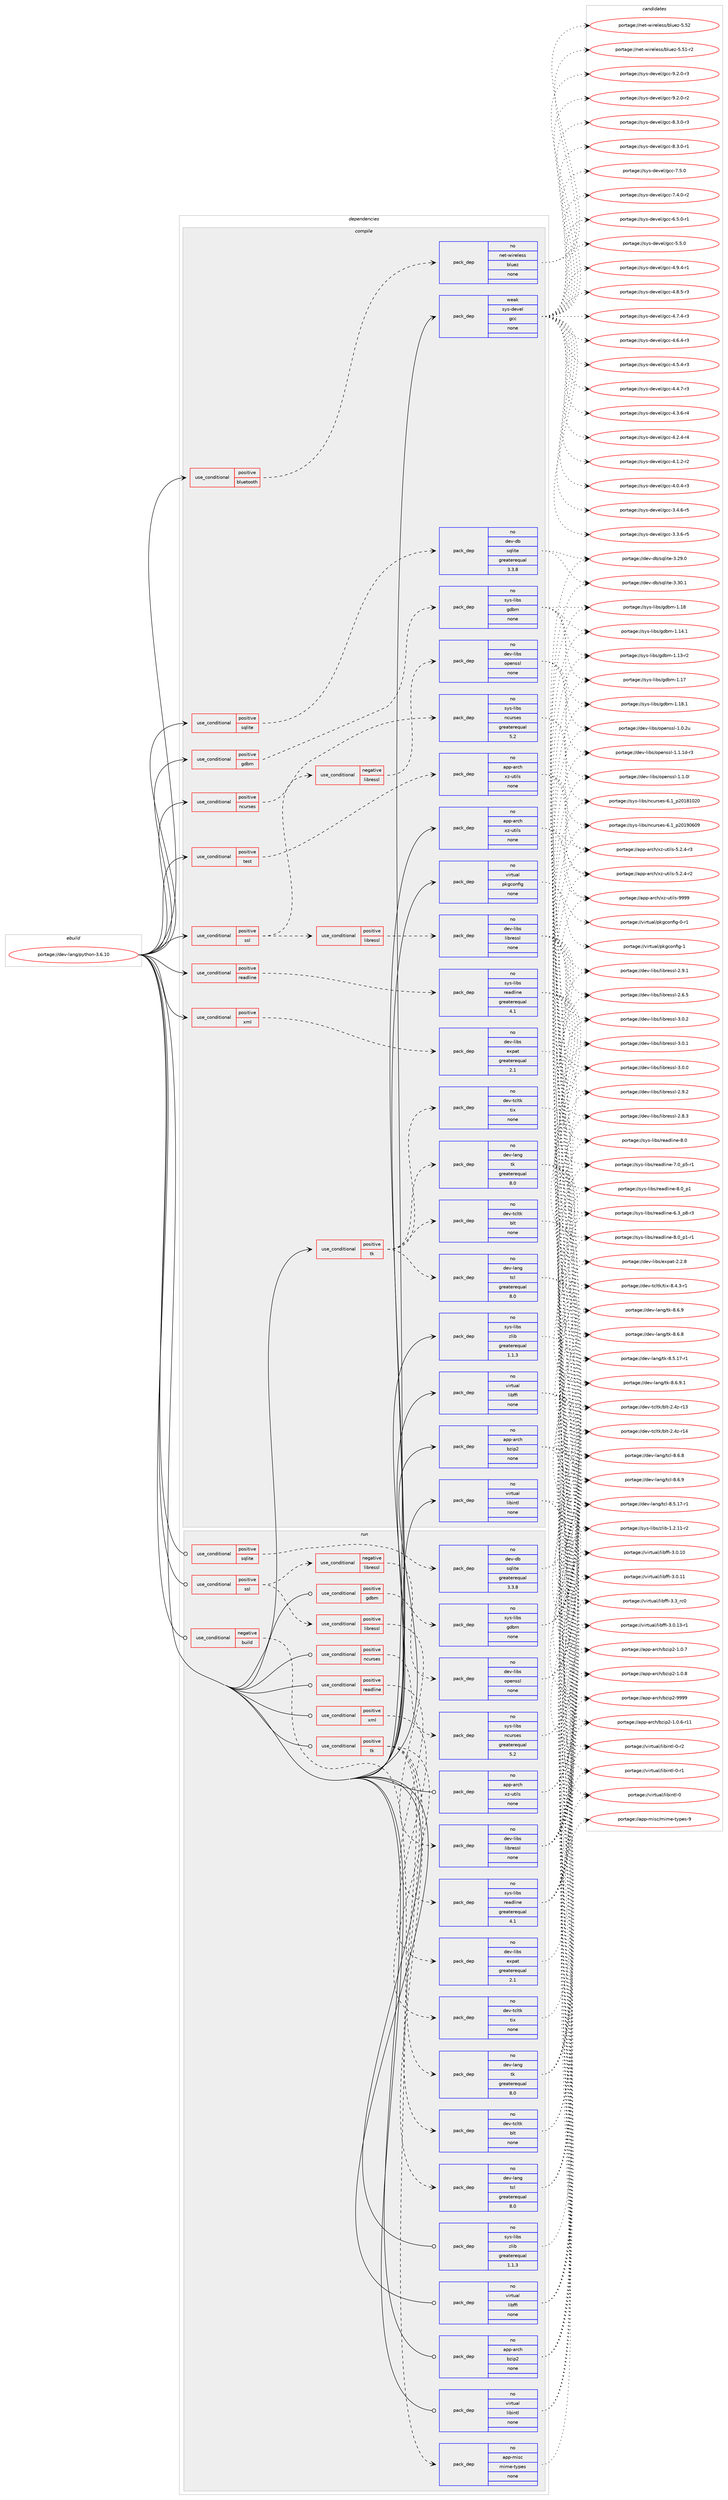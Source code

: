 digraph prolog {

# *************
# Graph options
# *************

newrank=true;
concentrate=true;
compound=true;
graph [rankdir=LR,fontname=Helvetica,fontsize=10,ranksep=1.5];#, ranksep=2.5, nodesep=0.2];
edge  [arrowhead=vee];
node  [fontname=Helvetica,fontsize=10];

# **********
# The ebuild
# **********

subgraph cluster_leftcol {
color=gray;
rank=same;
label=<<i>ebuild</i>>;
id [label="portage://dev-lang/python-3.6.10", color=red, width=4, href="../dev-lang/python-3.6.10.svg"];
}

# ****************
# The dependencies
# ****************

subgraph cluster_midcol {
color=gray;
label=<<i>dependencies</i>>;
subgraph cluster_compile {
fillcolor="#eeeeee";
style=filled;
label=<<i>compile</i>>;
subgraph cond127038 {
dependency519093 [label=<<TABLE BORDER="0" CELLBORDER="1" CELLSPACING="0" CELLPADDING="4"><TR><TD ROWSPAN="3" CELLPADDING="10">use_conditional</TD></TR><TR><TD>positive</TD></TR><TR><TD>bluetooth</TD></TR></TABLE>>, shape=none, color=red];
subgraph pack386604 {
dependency519094 [label=<<TABLE BORDER="0" CELLBORDER="1" CELLSPACING="0" CELLPADDING="4" WIDTH="220"><TR><TD ROWSPAN="6" CELLPADDING="30">pack_dep</TD></TR><TR><TD WIDTH="110">no</TD></TR><TR><TD>net-wireless</TD></TR><TR><TD>bluez</TD></TR><TR><TD>none</TD></TR><TR><TD></TD></TR></TABLE>>, shape=none, color=blue];
}
dependency519093:e -> dependency519094:w [weight=20,style="dashed",arrowhead="vee"];
}
id:e -> dependency519093:w [weight=20,style="solid",arrowhead="vee"];
subgraph cond127039 {
dependency519095 [label=<<TABLE BORDER="0" CELLBORDER="1" CELLSPACING="0" CELLPADDING="4"><TR><TD ROWSPAN="3" CELLPADDING="10">use_conditional</TD></TR><TR><TD>positive</TD></TR><TR><TD>gdbm</TD></TR></TABLE>>, shape=none, color=red];
subgraph pack386605 {
dependency519096 [label=<<TABLE BORDER="0" CELLBORDER="1" CELLSPACING="0" CELLPADDING="4" WIDTH="220"><TR><TD ROWSPAN="6" CELLPADDING="30">pack_dep</TD></TR><TR><TD WIDTH="110">no</TD></TR><TR><TD>sys-libs</TD></TR><TR><TD>gdbm</TD></TR><TR><TD>none</TD></TR><TR><TD></TD></TR></TABLE>>, shape=none, color=blue];
}
dependency519095:e -> dependency519096:w [weight=20,style="dashed",arrowhead="vee"];
}
id:e -> dependency519095:w [weight=20,style="solid",arrowhead="vee"];
subgraph cond127040 {
dependency519097 [label=<<TABLE BORDER="0" CELLBORDER="1" CELLSPACING="0" CELLPADDING="4"><TR><TD ROWSPAN="3" CELLPADDING="10">use_conditional</TD></TR><TR><TD>positive</TD></TR><TR><TD>ncurses</TD></TR></TABLE>>, shape=none, color=red];
subgraph pack386606 {
dependency519098 [label=<<TABLE BORDER="0" CELLBORDER="1" CELLSPACING="0" CELLPADDING="4" WIDTH="220"><TR><TD ROWSPAN="6" CELLPADDING="30">pack_dep</TD></TR><TR><TD WIDTH="110">no</TD></TR><TR><TD>sys-libs</TD></TR><TR><TD>ncurses</TD></TR><TR><TD>greaterequal</TD></TR><TR><TD>5.2</TD></TR></TABLE>>, shape=none, color=blue];
}
dependency519097:e -> dependency519098:w [weight=20,style="dashed",arrowhead="vee"];
}
id:e -> dependency519097:w [weight=20,style="solid",arrowhead="vee"];
subgraph cond127041 {
dependency519099 [label=<<TABLE BORDER="0" CELLBORDER="1" CELLSPACING="0" CELLPADDING="4"><TR><TD ROWSPAN="3" CELLPADDING="10">use_conditional</TD></TR><TR><TD>positive</TD></TR><TR><TD>readline</TD></TR></TABLE>>, shape=none, color=red];
subgraph pack386607 {
dependency519100 [label=<<TABLE BORDER="0" CELLBORDER="1" CELLSPACING="0" CELLPADDING="4" WIDTH="220"><TR><TD ROWSPAN="6" CELLPADDING="30">pack_dep</TD></TR><TR><TD WIDTH="110">no</TD></TR><TR><TD>sys-libs</TD></TR><TR><TD>readline</TD></TR><TR><TD>greaterequal</TD></TR><TR><TD>4.1</TD></TR></TABLE>>, shape=none, color=blue];
}
dependency519099:e -> dependency519100:w [weight=20,style="dashed",arrowhead="vee"];
}
id:e -> dependency519099:w [weight=20,style="solid",arrowhead="vee"];
subgraph cond127042 {
dependency519101 [label=<<TABLE BORDER="0" CELLBORDER="1" CELLSPACING="0" CELLPADDING="4"><TR><TD ROWSPAN="3" CELLPADDING="10">use_conditional</TD></TR><TR><TD>positive</TD></TR><TR><TD>sqlite</TD></TR></TABLE>>, shape=none, color=red];
subgraph pack386608 {
dependency519102 [label=<<TABLE BORDER="0" CELLBORDER="1" CELLSPACING="0" CELLPADDING="4" WIDTH="220"><TR><TD ROWSPAN="6" CELLPADDING="30">pack_dep</TD></TR><TR><TD WIDTH="110">no</TD></TR><TR><TD>dev-db</TD></TR><TR><TD>sqlite</TD></TR><TR><TD>greaterequal</TD></TR><TR><TD>3.3.8</TD></TR></TABLE>>, shape=none, color=blue];
}
dependency519101:e -> dependency519102:w [weight=20,style="dashed",arrowhead="vee"];
}
id:e -> dependency519101:w [weight=20,style="solid",arrowhead="vee"];
subgraph cond127043 {
dependency519103 [label=<<TABLE BORDER="0" CELLBORDER="1" CELLSPACING="0" CELLPADDING="4"><TR><TD ROWSPAN="3" CELLPADDING="10">use_conditional</TD></TR><TR><TD>positive</TD></TR><TR><TD>ssl</TD></TR></TABLE>>, shape=none, color=red];
subgraph cond127044 {
dependency519104 [label=<<TABLE BORDER="0" CELLBORDER="1" CELLSPACING="0" CELLPADDING="4"><TR><TD ROWSPAN="3" CELLPADDING="10">use_conditional</TD></TR><TR><TD>negative</TD></TR><TR><TD>libressl</TD></TR></TABLE>>, shape=none, color=red];
subgraph pack386609 {
dependency519105 [label=<<TABLE BORDER="0" CELLBORDER="1" CELLSPACING="0" CELLPADDING="4" WIDTH="220"><TR><TD ROWSPAN="6" CELLPADDING="30">pack_dep</TD></TR><TR><TD WIDTH="110">no</TD></TR><TR><TD>dev-libs</TD></TR><TR><TD>openssl</TD></TR><TR><TD>none</TD></TR><TR><TD></TD></TR></TABLE>>, shape=none, color=blue];
}
dependency519104:e -> dependency519105:w [weight=20,style="dashed",arrowhead="vee"];
}
dependency519103:e -> dependency519104:w [weight=20,style="dashed",arrowhead="vee"];
subgraph cond127045 {
dependency519106 [label=<<TABLE BORDER="0" CELLBORDER="1" CELLSPACING="0" CELLPADDING="4"><TR><TD ROWSPAN="3" CELLPADDING="10">use_conditional</TD></TR><TR><TD>positive</TD></TR><TR><TD>libressl</TD></TR></TABLE>>, shape=none, color=red];
subgraph pack386610 {
dependency519107 [label=<<TABLE BORDER="0" CELLBORDER="1" CELLSPACING="0" CELLPADDING="4" WIDTH="220"><TR><TD ROWSPAN="6" CELLPADDING="30">pack_dep</TD></TR><TR><TD WIDTH="110">no</TD></TR><TR><TD>dev-libs</TD></TR><TR><TD>libressl</TD></TR><TR><TD>none</TD></TR><TR><TD></TD></TR></TABLE>>, shape=none, color=blue];
}
dependency519106:e -> dependency519107:w [weight=20,style="dashed",arrowhead="vee"];
}
dependency519103:e -> dependency519106:w [weight=20,style="dashed",arrowhead="vee"];
}
id:e -> dependency519103:w [weight=20,style="solid",arrowhead="vee"];
subgraph cond127046 {
dependency519108 [label=<<TABLE BORDER="0" CELLBORDER="1" CELLSPACING="0" CELLPADDING="4"><TR><TD ROWSPAN="3" CELLPADDING="10">use_conditional</TD></TR><TR><TD>positive</TD></TR><TR><TD>test</TD></TR></TABLE>>, shape=none, color=red];
subgraph pack386611 {
dependency519109 [label=<<TABLE BORDER="0" CELLBORDER="1" CELLSPACING="0" CELLPADDING="4" WIDTH="220"><TR><TD ROWSPAN="6" CELLPADDING="30">pack_dep</TD></TR><TR><TD WIDTH="110">no</TD></TR><TR><TD>app-arch</TD></TR><TR><TD>xz-utils</TD></TR><TR><TD>none</TD></TR><TR><TD></TD></TR></TABLE>>, shape=none, color=blue];
}
dependency519108:e -> dependency519109:w [weight=20,style="dashed",arrowhead="vee"];
}
id:e -> dependency519108:w [weight=20,style="solid",arrowhead="vee"];
subgraph cond127047 {
dependency519110 [label=<<TABLE BORDER="0" CELLBORDER="1" CELLSPACING="0" CELLPADDING="4"><TR><TD ROWSPAN="3" CELLPADDING="10">use_conditional</TD></TR><TR><TD>positive</TD></TR><TR><TD>tk</TD></TR></TABLE>>, shape=none, color=red];
subgraph pack386612 {
dependency519111 [label=<<TABLE BORDER="0" CELLBORDER="1" CELLSPACING="0" CELLPADDING="4" WIDTH="220"><TR><TD ROWSPAN="6" CELLPADDING="30">pack_dep</TD></TR><TR><TD WIDTH="110">no</TD></TR><TR><TD>dev-lang</TD></TR><TR><TD>tcl</TD></TR><TR><TD>greaterequal</TD></TR><TR><TD>8.0</TD></TR></TABLE>>, shape=none, color=blue];
}
dependency519110:e -> dependency519111:w [weight=20,style="dashed",arrowhead="vee"];
subgraph pack386613 {
dependency519112 [label=<<TABLE BORDER="0" CELLBORDER="1" CELLSPACING="0" CELLPADDING="4" WIDTH="220"><TR><TD ROWSPAN="6" CELLPADDING="30">pack_dep</TD></TR><TR><TD WIDTH="110">no</TD></TR><TR><TD>dev-lang</TD></TR><TR><TD>tk</TD></TR><TR><TD>greaterequal</TD></TR><TR><TD>8.0</TD></TR></TABLE>>, shape=none, color=blue];
}
dependency519110:e -> dependency519112:w [weight=20,style="dashed",arrowhead="vee"];
subgraph pack386614 {
dependency519113 [label=<<TABLE BORDER="0" CELLBORDER="1" CELLSPACING="0" CELLPADDING="4" WIDTH="220"><TR><TD ROWSPAN="6" CELLPADDING="30">pack_dep</TD></TR><TR><TD WIDTH="110">no</TD></TR><TR><TD>dev-tcltk</TD></TR><TR><TD>blt</TD></TR><TR><TD>none</TD></TR><TR><TD></TD></TR></TABLE>>, shape=none, color=blue];
}
dependency519110:e -> dependency519113:w [weight=20,style="dashed",arrowhead="vee"];
subgraph pack386615 {
dependency519114 [label=<<TABLE BORDER="0" CELLBORDER="1" CELLSPACING="0" CELLPADDING="4" WIDTH="220"><TR><TD ROWSPAN="6" CELLPADDING="30">pack_dep</TD></TR><TR><TD WIDTH="110">no</TD></TR><TR><TD>dev-tcltk</TD></TR><TR><TD>tix</TD></TR><TR><TD>none</TD></TR><TR><TD></TD></TR></TABLE>>, shape=none, color=blue];
}
dependency519110:e -> dependency519114:w [weight=20,style="dashed",arrowhead="vee"];
}
id:e -> dependency519110:w [weight=20,style="solid",arrowhead="vee"];
subgraph cond127048 {
dependency519115 [label=<<TABLE BORDER="0" CELLBORDER="1" CELLSPACING="0" CELLPADDING="4"><TR><TD ROWSPAN="3" CELLPADDING="10">use_conditional</TD></TR><TR><TD>positive</TD></TR><TR><TD>xml</TD></TR></TABLE>>, shape=none, color=red];
subgraph pack386616 {
dependency519116 [label=<<TABLE BORDER="0" CELLBORDER="1" CELLSPACING="0" CELLPADDING="4" WIDTH="220"><TR><TD ROWSPAN="6" CELLPADDING="30">pack_dep</TD></TR><TR><TD WIDTH="110">no</TD></TR><TR><TD>dev-libs</TD></TR><TR><TD>expat</TD></TR><TR><TD>greaterequal</TD></TR><TR><TD>2.1</TD></TR></TABLE>>, shape=none, color=blue];
}
dependency519115:e -> dependency519116:w [weight=20,style="dashed",arrowhead="vee"];
}
id:e -> dependency519115:w [weight=20,style="solid",arrowhead="vee"];
subgraph pack386617 {
dependency519117 [label=<<TABLE BORDER="0" CELLBORDER="1" CELLSPACING="0" CELLPADDING="4" WIDTH="220"><TR><TD ROWSPAN="6" CELLPADDING="30">pack_dep</TD></TR><TR><TD WIDTH="110">no</TD></TR><TR><TD>app-arch</TD></TR><TR><TD>bzip2</TD></TR><TR><TD>none</TD></TR><TR><TD></TD></TR></TABLE>>, shape=none, color=blue];
}
id:e -> dependency519117:w [weight=20,style="solid",arrowhead="vee"];
subgraph pack386618 {
dependency519118 [label=<<TABLE BORDER="0" CELLBORDER="1" CELLSPACING="0" CELLPADDING="4" WIDTH="220"><TR><TD ROWSPAN="6" CELLPADDING="30">pack_dep</TD></TR><TR><TD WIDTH="110">no</TD></TR><TR><TD>app-arch</TD></TR><TR><TD>xz-utils</TD></TR><TR><TD>none</TD></TR><TR><TD></TD></TR></TABLE>>, shape=none, color=blue];
}
id:e -> dependency519118:w [weight=20,style="solid",arrowhead="vee"];
subgraph pack386619 {
dependency519119 [label=<<TABLE BORDER="0" CELLBORDER="1" CELLSPACING="0" CELLPADDING="4" WIDTH="220"><TR><TD ROWSPAN="6" CELLPADDING="30">pack_dep</TD></TR><TR><TD WIDTH="110">no</TD></TR><TR><TD>sys-libs</TD></TR><TR><TD>zlib</TD></TR><TR><TD>greaterequal</TD></TR><TR><TD>1.1.3</TD></TR></TABLE>>, shape=none, color=blue];
}
id:e -> dependency519119:w [weight=20,style="solid",arrowhead="vee"];
subgraph pack386620 {
dependency519120 [label=<<TABLE BORDER="0" CELLBORDER="1" CELLSPACING="0" CELLPADDING="4" WIDTH="220"><TR><TD ROWSPAN="6" CELLPADDING="30">pack_dep</TD></TR><TR><TD WIDTH="110">no</TD></TR><TR><TD>virtual</TD></TR><TR><TD>libffi</TD></TR><TR><TD>none</TD></TR><TR><TD></TD></TR></TABLE>>, shape=none, color=blue];
}
id:e -> dependency519120:w [weight=20,style="solid",arrowhead="vee"];
subgraph pack386621 {
dependency519121 [label=<<TABLE BORDER="0" CELLBORDER="1" CELLSPACING="0" CELLPADDING="4" WIDTH="220"><TR><TD ROWSPAN="6" CELLPADDING="30">pack_dep</TD></TR><TR><TD WIDTH="110">no</TD></TR><TR><TD>virtual</TD></TR><TR><TD>libintl</TD></TR><TR><TD>none</TD></TR><TR><TD></TD></TR></TABLE>>, shape=none, color=blue];
}
id:e -> dependency519121:w [weight=20,style="solid",arrowhead="vee"];
subgraph pack386622 {
dependency519122 [label=<<TABLE BORDER="0" CELLBORDER="1" CELLSPACING="0" CELLPADDING="4" WIDTH="220"><TR><TD ROWSPAN="6" CELLPADDING="30">pack_dep</TD></TR><TR><TD WIDTH="110">no</TD></TR><TR><TD>virtual</TD></TR><TR><TD>pkgconfig</TD></TR><TR><TD>none</TD></TR><TR><TD></TD></TR></TABLE>>, shape=none, color=blue];
}
id:e -> dependency519122:w [weight=20,style="solid",arrowhead="vee"];
subgraph pack386623 {
dependency519123 [label=<<TABLE BORDER="0" CELLBORDER="1" CELLSPACING="0" CELLPADDING="4" WIDTH="220"><TR><TD ROWSPAN="6" CELLPADDING="30">pack_dep</TD></TR><TR><TD WIDTH="110">weak</TD></TR><TR><TD>sys-devel</TD></TR><TR><TD>gcc</TD></TR><TR><TD>none</TD></TR><TR><TD></TD></TR></TABLE>>, shape=none, color=blue];
}
id:e -> dependency519123:w [weight=20,style="solid",arrowhead="vee"];
}
subgraph cluster_compileandrun {
fillcolor="#eeeeee";
style=filled;
label=<<i>compile and run</i>>;
}
subgraph cluster_run {
fillcolor="#eeeeee";
style=filled;
label=<<i>run</i>>;
subgraph cond127049 {
dependency519124 [label=<<TABLE BORDER="0" CELLBORDER="1" CELLSPACING="0" CELLPADDING="4"><TR><TD ROWSPAN="3" CELLPADDING="10">use_conditional</TD></TR><TR><TD>negative</TD></TR><TR><TD>build</TD></TR></TABLE>>, shape=none, color=red];
subgraph pack386624 {
dependency519125 [label=<<TABLE BORDER="0" CELLBORDER="1" CELLSPACING="0" CELLPADDING="4" WIDTH="220"><TR><TD ROWSPAN="6" CELLPADDING="30">pack_dep</TD></TR><TR><TD WIDTH="110">no</TD></TR><TR><TD>app-misc</TD></TR><TR><TD>mime-types</TD></TR><TR><TD>none</TD></TR><TR><TD></TD></TR></TABLE>>, shape=none, color=blue];
}
dependency519124:e -> dependency519125:w [weight=20,style="dashed",arrowhead="vee"];
}
id:e -> dependency519124:w [weight=20,style="solid",arrowhead="odot"];
subgraph cond127050 {
dependency519126 [label=<<TABLE BORDER="0" CELLBORDER="1" CELLSPACING="0" CELLPADDING="4"><TR><TD ROWSPAN="3" CELLPADDING="10">use_conditional</TD></TR><TR><TD>positive</TD></TR><TR><TD>gdbm</TD></TR></TABLE>>, shape=none, color=red];
subgraph pack386625 {
dependency519127 [label=<<TABLE BORDER="0" CELLBORDER="1" CELLSPACING="0" CELLPADDING="4" WIDTH="220"><TR><TD ROWSPAN="6" CELLPADDING="30">pack_dep</TD></TR><TR><TD WIDTH="110">no</TD></TR><TR><TD>sys-libs</TD></TR><TR><TD>gdbm</TD></TR><TR><TD>none</TD></TR><TR><TD></TD></TR></TABLE>>, shape=none, color=blue];
}
dependency519126:e -> dependency519127:w [weight=20,style="dashed",arrowhead="vee"];
}
id:e -> dependency519126:w [weight=20,style="solid",arrowhead="odot"];
subgraph cond127051 {
dependency519128 [label=<<TABLE BORDER="0" CELLBORDER="1" CELLSPACING="0" CELLPADDING="4"><TR><TD ROWSPAN="3" CELLPADDING="10">use_conditional</TD></TR><TR><TD>positive</TD></TR><TR><TD>ncurses</TD></TR></TABLE>>, shape=none, color=red];
subgraph pack386626 {
dependency519129 [label=<<TABLE BORDER="0" CELLBORDER="1" CELLSPACING="0" CELLPADDING="4" WIDTH="220"><TR><TD ROWSPAN="6" CELLPADDING="30">pack_dep</TD></TR><TR><TD WIDTH="110">no</TD></TR><TR><TD>sys-libs</TD></TR><TR><TD>ncurses</TD></TR><TR><TD>greaterequal</TD></TR><TR><TD>5.2</TD></TR></TABLE>>, shape=none, color=blue];
}
dependency519128:e -> dependency519129:w [weight=20,style="dashed",arrowhead="vee"];
}
id:e -> dependency519128:w [weight=20,style="solid",arrowhead="odot"];
subgraph cond127052 {
dependency519130 [label=<<TABLE BORDER="0" CELLBORDER="1" CELLSPACING="0" CELLPADDING="4"><TR><TD ROWSPAN="3" CELLPADDING="10">use_conditional</TD></TR><TR><TD>positive</TD></TR><TR><TD>readline</TD></TR></TABLE>>, shape=none, color=red];
subgraph pack386627 {
dependency519131 [label=<<TABLE BORDER="0" CELLBORDER="1" CELLSPACING="0" CELLPADDING="4" WIDTH="220"><TR><TD ROWSPAN="6" CELLPADDING="30">pack_dep</TD></TR><TR><TD WIDTH="110">no</TD></TR><TR><TD>sys-libs</TD></TR><TR><TD>readline</TD></TR><TR><TD>greaterequal</TD></TR><TR><TD>4.1</TD></TR></TABLE>>, shape=none, color=blue];
}
dependency519130:e -> dependency519131:w [weight=20,style="dashed",arrowhead="vee"];
}
id:e -> dependency519130:w [weight=20,style="solid",arrowhead="odot"];
subgraph cond127053 {
dependency519132 [label=<<TABLE BORDER="0" CELLBORDER="1" CELLSPACING="0" CELLPADDING="4"><TR><TD ROWSPAN="3" CELLPADDING="10">use_conditional</TD></TR><TR><TD>positive</TD></TR><TR><TD>sqlite</TD></TR></TABLE>>, shape=none, color=red];
subgraph pack386628 {
dependency519133 [label=<<TABLE BORDER="0" CELLBORDER="1" CELLSPACING="0" CELLPADDING="4" WIDTH="220"><TR><TD ROWSPAN="6" CELLPADDING="30">pack_dep</TD></TR><TR><TD WIDTH="110">no</TD></TR><TR><TD>dev-db</TD></TR><TR><TD>sqlite</TD></TR><TR><TD>greaterequal</TD></TR><TR><TD>3.3.8</TD></TR></TABLE>>, shape=none, color=blue];
}
dependency519132:e -> dependency519133:w [weight=20,style="dashed",arrowhead="vee"];
}
id:e -> dependency519132:w [weight=20,style="solid",arrowhead="odot"];
subgraph cond127054 {
dependency519134 [label=<<TABLE BORDER="0" CELLBORDER="1" CELLSPACING="0" CELLPADDING="4"><TR><TD ROWSPAN="3" CELLPADDING="10">use_conditional</TD></TR><TR><TD>positive</TD></TR><TR><TD>ssl</TD></TR></TABLE>>, shape=none, color=red];
subgraph cond127055 {
dependency519135 [label=<<TABLE BORDER="0" CELLBORDER="1" CELLSPACING="0" CELLPADDING="4"><TR><TD ROWSPAN="3" CELLPADDING="10">use_conditional</TD></TR><TR><TD>negative</TD></TR><TR><TD>libressl</TD></TR></TABLE>>, shape=none, color=red];
subgraph pack386629 {
dependency519136 [label=<<TABLE BORDER="0" CELLBORDER="1" CELLSPACING="0" CELLPADDING="4" WIDTH="220"><TR><TD ROWSPAN="6" CELLPADDING="30">pack_dep</TD></TR><TR><TD WIDTH="110">no</TD></TR><TR><TD>dev-libs</TD></TR><TR><TD>openssl</TD></TR><TR><TD>none</TD></TR><TR><TD></TD></TR></TABLE>>, shape=none, color=blue];
}
dependency519135:e -> dependency519136:w [weight=20,style="dashed",arrowhead="vee"];
}
dependency519134:e -> dependency519135:w [weight=20,style="dashed",arrowhead="vee"];
subgraph cond127056 {
dependency519137 [label=<<TABLE BORDER="0" CELLBORDER="1" CELLSPACING="0" CELLPADDING="4"><TR><TD ROWSPAN="3" CELLPADDING="10">use_conditional</TD></TR><TR><TD>positive</TD></TR><TR><TD>libressl</TD></TR></TABLE>>, shape=none, color=red];
subgraph pack386630 {
dependency519138 [label=<<TABLE BORDER="0" CELLBORDER="1" CELLSPACING="0" CELLPADDING="4" WIDTH="220"><TR><TD ROWSPAN="6" CELLPADDING="30">pack_dep</TD></TR><TR><TD WIDTH="110">no</TD></TR><TR><TD>dev-libs</TD></TR><TR><TD>libressl</TD></TR><TR><TD>none</TD></TR><TR><TD></TD></TR></TABLE>>, shape=none, color=blue];
}
dependency519137:e -> dependency519138:w [weight=20,style="dashed",arrowhead="vee"];
}
dependency519134:e -> dependency519137:w [weight=20,style="dashed",arrowhead="vee"];
}
id:e -> dependency519134:w [weight=20,style="solid",arrowhead="odot"];
subgraph cond127057 {
dependency519139 [label=<<TABLE BORDER="0" CELLBORDER="1" CELLSPACING="0" CELLPADDING="4"><TR><TD ROWSPAN="3" CELLPADDING="10">use_conditional</TD></TR><TR><TD>positive</TD></TR><TR><TD>tk</TD></TR></TABLE>>, shape=none, color=red];
subgraph pack386631 {
dependency519140 [label=<<TABLE BORDER="0" CELLBORDER="1" CELLSPACING="0" CELLPADDING="4" WIDTH="220"><TR><TD ROWSPAN="6" CELLPADDING="30">pack_dep</TD></TR><TR><TD WIDTH="110">no</TD></TR><TR><TD>dev-lang</TD></TR><TR><TD>tcl</TD></TR><TR><TD>greaterequal</TD></TR><TR><TD>8.0</TD></TR></TABLE>>, shape=none, color=blue];
}
dependency519139:e -> dependency519140:w [weight=20,style="dashed",arrowhead="vee"];
subgraph pack386632 {
dependency519141 [label=<<TABLE BORDER="0" CELLBORDER="1" CELLSPACING="0" CELLPADDING="4" WIDTH="220"><TR><TD ROWSPAN="6" CELLPADDING="30">pack_dep</TD></TR><TR><TD WIDTH="110">no</TD></TR><TR><TD>dev-lang</TD></TR><TR><TD>tk</TD></TR><TR><TD>greaterequal</TD></TR><TR><TD>8.0</TD></TR></TABLE>>, shape=none, color=blue];
}
dependency519139:e -> dependency519141:w [weight=20,style="dashed",arrowhead="vee"];
subgraph pack386633 {
dependency519142 [label=<<TABLE BORDER="0" CELLBORDER="1" CELLSPACING="0" CELLPADDING="4" WIDTH="220"><TR><TD ROWSPAN="6" CELLPADDING="30">pack_dep</TD></TR><TR><TD WIDTH="110">no</TD></TR><TR><TD>dev-tcltk</TD></TR><TR><TD>blt</TD></TR><TR><TD>none</TD></TR><TR><TD></TD></TR></TABLE>>, shape=none, color=blue];
}
dependency519139:e -> dependency519142:w [weight=20,style="dashed",arrowhead="vee"];
subgraph pack386634 {
dependency519143 [label=<<TABLE BORDER="0" CELLBORDER="1" CELLSPACING="0" CELLPADDING="4" WIDTH="220"><TR><TD ROWSPAN="6" CELLPADDING="30">pack_dep</TD></TR><TR><TD WIDTH="110">no</TD></TR><TR><TD>dev-tcltk</TD></TR><TR><TD>tix</TD></TR><TR><TD>none</TD></TR><TR><TD></TD></TR></TABLE>>, shape=none, color=blue];
}
dependency519139:e -> dependency519143:w [weight=20,style="dashed",arrowhead="vee"];
}
id:e -> dependency519139:w [weight=20,style="solid",arrowhead="odot"];
subgraph cond127058 {
dependency519144 [label=<<TABLE BORDER="0" CELLBORDER="1" CELLSPACING="0" CELLPADDING="4"><TR><TD ROWSPAN="3" CELLPADDING="10">use_conditional</TD></TR><TR><TD>positive</TD></TR><TR><TD>xml</TD></TR></TABLE>>, shape=none, color=red];
subgraph pack386635 {
dependency519145 [label=<<TABLE BORDER="0" CELLBORDER="1" CELLSPACING="0" CELLPADDING="4" WIDTH="220"><TR><TD ROWSPAN="6" CELLPADDING="30">pack_dep</TD></TR><TR><TD WIDTH="110">no</TD></TR><TR><TD>dev-libs</TD></TR><TR><TD>expat</TD></TR><TR><TD>greaterequal</TD></TR><TR><TD>2.1</TD></TR></TABLE>>, shape=none, color=blue];
}
dependency519144:e -> dependency519145:w [weight=20,style="dashed",arrowhead="vee"];
}
id:e -> dependency519144:w [weight=20,style="solid",arrowhead="odot"];
subgraph pack386636 {
dependency519146 [label=<<TABLE BORDER="0" CELLBORDER="1" CELLSPACING="0" CELLPADDING="4" WIDTH="220"><TR><TD ROWSPAN="6" CELLPADDING="30">pack_dep</TD></TR><TR><TD WIDTH="110">no</TD></TR><TR><TD>app-arch</TD></TR><TR><TD>bzip2</TD></TR><TR><TD>none</TD></TR><TR><TD></TD></TR></TABLE>>, shape=none, color=blue];
}
id:e -> dependency519146:w [weight=20,style="solid",arrowhead="odot"];
subgraph pack386637 {
dependency519147 [label=<<TABLE BORDER="0" CELLBORDER="1" CELLSPACING="0" CELLPADDING="4" WIDTH="220"><TR><TD ROWSPAN="6" CELLPADDING="30">pack_dep</TD></TR><TR><TD WIDTH="110">no</TD></TR><TR><TD>app-arch</TD></TR><TR><TD>xz-utils</TD></TR><TR><TD>none</TD></TR><TR><TD></TD></TR></TABLE>>, shape=none, color=blue];
}
id:e -> dependency519147:w [weight=20,style="solid",arrowhead="odot"];
subgraph pack386638 {
dependency519148 [label=<<TABLE BORDER="0" CELLBORDER="1" CELLSPACING="0" CELLPADDING="4" WIDTH="220"><TR><TD ROWSPAN="6" CELLPADDING="30">pack_dep</TD></TR><TR><TD WIDTH="110">no</TD></TR><TR><TD>sys-libs</TD></TR><TR><TD>zlib</TD></TR><TR><TD>greaterequal</TD></TR><TR><TD>1.1.3</TD></TR></TABLE>>, shape=none, color=blue];
}
id:e -> dependency519148:w [weight=20,style="solid",arrowhead="odot"];
subgraph pack386639 {
dependency519149 [label=<<TABLE BORDER="0" CELLBORDER="1" CELLSPACING="0" CELLPADDING="4" WIDTH="220"><TR><TD ROWSPAN="6" CELLPADDING="30">pack_dep</TD></TR><TR><TD WIDTH="110">no</TD></TR><TR><TD>virtual</TD></TR><TR><TD>libffi</TD></TR><TR><TD>none</TD></TR><TR><TD></TD></TR></TABLE>>, shape=none, color=blue];
}
id:e -> dependency519149:w [weight=20,style="solid",arrowhead="odot"];
subgraph pack386640 {
dependency519150 [label=<<TABLE BORDER="0" CELLBORDER="1" CELLSPACING="0" CELLPADDING="4" WIDTH="220"><TR><TD ROWSPAN="6" CELLPADDING="30">pack_dep</TD></TR><TR><TD WIDTH="110">no</TD></TR><TR><TD>virtual</TD></TR><TR><TD>libintl</TD></TR><TR><TD>none</TD></TR><TR><TD></TD></TR></TABLE>>, shape=none, color=blue];
}
id:e -> dependency519150:w [weight=20,style="solid",arrowhead="odot"];
}
}

# **************
# The candidates
# **************

subgraph cluster_choices {
rank=same;
color=gray;
label=<<i>candidates</i>>;

subgraph choice386604 {
color=black;
nodesep=1;
choice1101011164511910511410110810111511547981081171011224553465350 [label="portage://net-wireless/bluez-5.52", color=red, width=4,href="../net-wireless/bluez-5.52.svg"];
choice11010111645119105114101108101115115479810811710112245534653494511450 [label="portage://net-wireless/bluez-5.51-r2", color=red, width=4,href="../net-wireless/bluez-5.51-r2.svg"];
dependency519094:e -> choice1101011164511910511410110810111511547981081171011224553465350:w [style=dotted,weight="100"];
dependency519094:e -> choice11010111645119105114101108101115115479810811710112245534653494511450:w [style=dotted,weight="100"];
}
subgraph choice386605 {
color=black;
nodesep=1;
choice1151211154510810598115471031009810945494649564649 [label="portage://sys-libs/gdbm-1.18.1", color=red, width=4,href="../sys-libs/gdbm-1.18.1.svg"];
choice115121115451081059811547103100981094549464956 [label="portage://sys-libs/gdbm-1.18", color=red, width=4,href="../sys-libs/gdbm-1.18.svg"];
choice115121115451081059811547103100981094549464955 [label="portage://sys-libs/gdbm-1.17", color=red, width=4,href="../sys-libs/gdbm-1.17.svg"];
choice1151211154510810598115471031009810945494649524649 [label="portage://sys-libs/gdbm-1.14.1", color=red, width=4,href="../sys-libs/gdbm-1.14.1.svg"];
choice1151211154510810598115471031009810945494649514511450 [label="portage://sys-libs/gdbm-1.13-r2", color=red, width=4,href="../sys-libs/gdbm-1.13-r2.svg"];
dependency519096:e -> choice1151211154510810598115471031009810945494649564649:w [style=dotted,weight="100"];
dependency519096:e -> choice115121115451081059811547103100981094549464956:w [style=dotted,weight="100"];
dependency519096:e -> choice115121115451081059811547103100981094549464955:w [style=dotted,weight="100"];
dependency519096:e -> choice1151211154510810598115471031009810945494649524649:w [style=dotted,weight="100"];
dependency519096:e -> choice1151211154510810598115471031009810945494649514511450:w [style=dotted,weight="100"];
}
subgraph choice386606 {
color=black;
nodesep=1;
choice1151211154510810598115471109911711411510111545544649951125048495748544857 [label="portage://sys-libs/ncurses-6.1_p20190609", color=red, width=4,href="../sys-libs/ncurses-6.1_p20190609.svg"];
choice1151211154510810598115471109911711411510111545544649951125048495649485048 [label="portage://sys-libs/ncurses-6.1_p20181020", color=red, width=4,href="../sys-libs/ncurses-6.1_p20181020.svg"];
dependency519098:e -> choice1151211154510810598115471109911711411510111545544649951125048495748544857:w [style=dotted,weight="100"];
dependency519098:e -> choice1151211154510810598115471109911711411510111545544649951125048495649485048:w [style=dotted,weight="100"];
}
subgraph choice386607 {
color=black;
nodesep=1;
choice115121115451081059811547114101971001081051101014556464895112494511449 [label="portage://sys-libs/readline-8.0_p1-r1", color=red, width=4,href="../sys-libs/readline-8.0_p1-r1.svg"];
choice11512111545108105981154711410197100108105110101455646489511249 [label="portage://sys-libs/readline-8.0_p1", color=red, width=4,href="../sys-libs/readline-8.0_p1.svg"];
choice1151211154510810598115471141019710010810511010145564648 [label="portage://sys-libs/readline-8.0", color=red, width=4,href="../sys-libs/readline-8.0.svg"];
choice115121115451081059811547114101971001081051101014555464895112534511449 [label="portage://sys-libs/readline-7.0_p5-r1", color=red, width=4,href="../sys-libs/readline-7.0_p5-r1.svg"];
choice115121115451081059811547114101971001081051101014554465195112564511451 [label="portage://sys-libs/readline-6.3_p8-r3", color=red, width=4,href="../sys-libs/readline-6.3_p8-r3.svg"];
dependency519100:e -> choice115121115451081059811547114101971001081051101014556464895112494511449:w [style=dotted,weight="100"];
dependency519100:e -> choice11512111545108105981154711410197100108105110101455646489511249:w [style=dotted,weight="100"];
dependency519100:e -> choice1151211154510810598115471141019710010810511010145564648:w [style=dotted,weight="100"];
dependency519100:e -> choice115121115451081059811547114101971001081051101014555464895112534511449:w [style=dotted,weight="100"];
dependency519100:e -> choice115121115451081059811547114101971001081051101014554465195112564511451:w [style=dotted,weight="100"];
}
subgraph choice386608 {
color=black;
nodesep=1;
choice10010111845100984711511310810511610145514651484649 [label="portage://dev-db/sqlite-3.30.1", color=red, width=4,href="../dev-db/sqlite-3.30.1.svg"];
choice10010111845100984711511310810511610145514650574648 [label="portage://dev-db/sqlite-3.29.0", color=red, width=4,href="../dev-db/sqlite-3.29.0.svg"];
dependency519102:e -> choice10010111845100984711511310810511610145514651484649:w [style=dotted,weight="100"];
dependency519102:e -> choice10010111845100984711511310810511610145514650574648:w [style=dotted,weight="100"];
}
subgraph choice386609 {
color=black;
nodesep=1;
choice1001011184510810598115471111121011101151151084549464946491004511451 [label="portage://dev-libs/openssl-1.1.1d-r3", color=red, width=4,href="../dev-libs/openssl-1.1.1d-r3.svg"];
choice100101118451081059811547111112101110115115108454946494648108 [label="portage://dev-libs/openssl-1.1.0l", color=red, width=4,href="../dev-libs/openssl-1.1.0l.svg"];
choice100101118451081059811547111112101110115115108454946484650117 [label="portage://dev-libs/openssl-1.0.2u", color=red, width=4,href="../dev-libs/openssl-1.0.2u.svg"];
dependency519105:e -> choice1001011184510810598115471111121011101151151084549464946491004511451:w [style=dotted,weight="100"];
dependency519105:e -> choice100101118451081059811547111112101110115115108454946494648108:w [style=dotted,weight="100"];
dependency519105:e -> choice100101118451081059811547111112101110115115108454946484650117:w [style=dotted,weight="100"];
}
subgraph choice386610 {
color=black;
nodesep=1;
choice10010111845108105981154710810598114101115115108455146484650 [label="portage://dev-libs/libressl-3.0.2", color=red, width=4,href="../dev-libs/libressl-3.0.2.svg"];
choice10010111845108105981154710810598114101115115108455146484649 [label="portage://dev-libs/libressl-3.0.1", color=red, width=4,href="../dev-libs/libressl-3.0.1.svg"];
choice10010111845108105981154710810598114101115115108455146484648 [label="portage://dev-libs/libressl-3.0.0", color=red, width=4,href="../dev-libs/libressl-3.0.0.svg"];
choice10010111845108105981154710810598114101115115108455046574650 [label="portage://dev-libs/libressl-2.9.2", color=red, width=4,href="../dev-libs/libressl-2.9.2.svg"];
choice10010111845108105981154710810598114101115115108455046574649 [label="portage://dev-libs/libressl-2.9.1", color=red, width=4,href="../dev-libs/libressl-2.9.1.svg"];
choice10010111845108105981154710810598114101115115108455046564651 [label="portage://dev-libs/libressl-2.8.3", color=red, width=4,href="../dev-libs/libressl-2.8.3.svg"];
choice10010111845108105981154710810598114101115115108455046544653 [label="portage://dev-libs/libressl-2.6.5", color=red, width=4,href="../dev-libs/libressl-2.6.5.svg"];
dependency519107:e -> choice10010111845108105981154710810598114101115115108455146484650:w [style=dotted,weight="100"];
dependency519107:e -> choice10010111845108105981154710810598114101115115108455146484649:w [style=dotted,weight="100"];
dependency519107:e -> choice10010111845108105981154710810598114101115115108455146484648:w [style=dotted,weight="100"];
dependency519107:e -> choice10010111845108105981154710810598114101115115108455046574650:w [style=dotted,weight="100"];
dependency519107:e -> choice10010111845108105981154710810598114101115115108455046574649:w [style=dotted,weight="100"];
dependency519107:e -> choice10010111845108105981154710810598114101115115108455046564651:w [style=dotted,weight="100"];
dependency519107:e -> choice10010111845108105981154710810598114101115115108455046544653:w [style=dotted,weight="100"];
}
subgraph choice386611 {
color=black;
nodesep=1;
choice9711211245971149910447120122451171161051081154557575757 [label="portage://app-arch/xz-utils-9999", color=red, width=4,href="../app-arch/xz-utils-9999.svg"];
choice9711211245971149910447120122451171161051081154553465046524511451 [label="portage://app-arch/xz-utils-5.2.4-r3", color=red, width=4,href="../app-arch/xz-utils-5.2.4-r3.svg"];
choice9711211245971149910447120122451171161051081154553465046524511450 [label="portage://app-arch/xz-utils-5.2.4-r2", color=red, width=4,href="../app-arch/xz-utils-5.2.4-r2.svg"];
dependency519109:e -> choice9711211245971149910447120122451171161051081154557575757:w [style=dotted,weight="100"];
dependency519109:e -> choice9711211245971149910447120122451171161051081154553465046524511451:w [style=dotted,weight="100"];
dependency519109:e -> choice9711211245971149910447120122451171161051081154553465046524511450:w [style=dotted,weight="100"];
}
subgraph choice386612 {
color=black;
nodesep=1;
choice10010111845108971101034711699108455646544657 [label="portage://dev-lang/tcl-8.6.9", color=red, width=4,href="../dev-lang/tcl-8.6.9.svg"];
choice10010111845108971101034711699108455646544656 [label="portage://dev-lang/tcl-8.6.8", color=red, width=4,href="../dev-lang/tcl-8.6.8.svg"];
choice10010111845108971101034711699108455646534649554511449 [label="portage://dev-lang/tcl-8.5.17-r1", color=red, width=4,href="../dev-lang/tcl-8.5.17-r1.svg"];
dependency519111:e -> choice10010111845108971101034711699108455646544657:w [style=dotted,weight="100"];
dependency519111:e -> choice10010111845108971101034711699108455646544656:w [style=dotted,weight="100"];
dependency519111:e -> choice10010111845108971101034711699108455646534649554511449:w [style=dotted,weight="100"];
}
subgraph choice386613 {
color=black;
nodesep=1;
choice1001011184510897110103471161074556465446574649 [label="portage://dev-lang/tk-8.6.9.1", color=red, width=4,href="../dev-lang/tk-8.6.9.1.svg"];
choice100101118451089711010347116107455646544657 [label="portage://dev-lang/tk-8.6.9", color=red, width=4,href="../dev-lang/tk-8.6.9.svg"];
choice100101118451089711010347116107455646544656 [label="portage://dev-lang/tk-8.6.8", color=red, width=4,href="../dev-lang/tk-8.6.8.svg"];
choice100101118451089711010347116107455646534649554511449 [label="portage://dev-lang/tk-8.5.17-r1", color=red, width=4,href="../dev-lang/tk-8.5.17-r1.svg"];
dependency519112:e -> choice1001011184510897110103471161074556465446574649:w [style=dotted,weight="100"];
dependency519112:e -> choice100101118451089711010347116107455646544657:w [style=dotted,weight="100"];
dependency519112:e -> choice100101118451089711010347116107455646544656:w [style=dotted,weight="100"];
dependency519112:e -> choice100101118451089711010347116107455646534649554511449:w [style=dotted,weight="100"];
}
subgraph choice386614 {
color=black;
nodesep=1;
choice1001011184511699108116107479810811645504652122451144952 [label="portage://dev-tcltk/blt-2.4z-r14", color=red, width=4,href="../dev-tcltk/blt-2.4z-r14.svg"];
choice1001011184511699108116107479810811645504652122451144951 [label="portage://dev-tcltk/blt-2.4z-r13", color=red, width=4,href="../dev-tcltk/blt-2.4z-r13.svg"];
dependency519113:e -> choice1001011184511699108116107479810811645504652122451144952:w [style=dotted,weight="100"];
dependency519113:e -> choice1001011184511699108116107479810811645504652122451144951:w [style=dotted,weight="100"];
}
subgraph choice386615 {
color=black;
nodesep=1;
choice1001011184511699108116107471161051204556465246514511449 [label="portage://dev-tcltk/tix-8.4.3-r1", color=red, width=4,href="../dev-tcltk/tix-8.4.3-r1.svg"];
dependency519114:e -> choice1001011184511699108116107471161051204556465246514511449:w [style=dotted,weight="100"];
}
subgraph choice386616 {
color=black;
nodesep=1;
choice10010111845108105981154710112011297116455046504656 [label="portage://dev-libs/expat-2.2.8", color=red, width=4,href="../dev-libs/expat-2.2.8.svg"];
dependency519116:e -> choice10010111845108105981154710112011297116455046504656:w [style=dotted,weight="100"];
}
subgraph choice386617 {
color=black;
nodesep=1;
choice971121124597114991044798122105112504557575757 [label="portage://app-arch/bzip2-9999", color=red, width=4,href="../app-arch/bzip2-9999.svg"];
choice97112112459711499104479812210511250454946484656 [label="portage://app-arch/bzip2-1.0.8", color=red, width=4,href="../app-arch/bzip2-1.0.8.svg"];
choice97112112459711499104479812210511250454946484655 [label="portage://app-arch/bzip2-1.0.7", color=red, width=4,href="../app-arch/bzip2-1.0.7.svg"];
choice97112112459711499104479812210511250454946484654451144949 [label="portage://app-arch/bzip2-1.0.6-r11", color=red, width=4,href="../app-arch/bzip2-1.0.6-r11.svg"];
dependency519117:e -> choice971121124597114991044798122105112504557575757:w [style=dotted,weight="100"];
dependency519117:e -> choice97112112459711499104479812210511250454946484656:w [style=dotted,weight="100"];
dependency519117:e -> choice97112112459711499104479812210511250454946484655:w [style=dotted,weight="100"];
dependency519117:e -> choice97112112459711499104479812210511250454946484654451144949:w [style=dotted,weight="100"];
}
subgraph choice386618 {
color=black;
nodesep=1;
choice9711211245971149910447120122451171161051081154557575757 [label="portage://app-arch/xz-utils-9999", color=red, width=4,href="../app-arch/xz-utils-9999.svg"];
choice9711211245971149910447120122451171161051081154553465046524511451 [label="portage://app-arch/xz-utils-5.2.4-r3", color=red, width=4,href="../app-arch/xz-utils-5.2.4-r3.svg"];
choice9711211245971149910447120122451171161051081154553465046524511450 [label="portage://app-arch/xz-utils-5.2.4-r2", color=red, width=4,href="../app-arch/xz-utils-5.2.4-r2.svg"];
dependency519118:e -> choice9711211245971149910447120122451171161051081154557575757:w [style=dotted,weight="100"];
dependency519118:e -> choice9711211245971149910447120122451171161051081154553465046524511451:w [style=dotted,weight="100"];
dependency519118:e -> choice9711211245971149910447120122451171161051081154553465046524511450:w [style=dotted,weight="100"];
}
subgraph choice386619 {
color=black;
nodesep=1;
choice11512111545108105981154712210810598454946504649494511450 [label="portage://sys-libs/zlib-1.2.11-r2", color=red, width=4,href="../sys-libs/zlib-1.2.11-r2.svg"];
dependency519119:e -> choice11512111545108105981154712210810598454946504649494511450:w [style=dotted,weight="100"];
}
subgraph choice386620 {
color=black;
nodesep=1;
choice11810511411611797108471081059810210210545514651951149948 [label="portage://virtual/libffi-3.3_rc0", color=red, width=4,href="../virtual/libffi-3.3_rc0.svg"];
choice118105114116117971084710810598102102105455146484649514511449 [label="portage://virtual/libffi-3.0.13-r1", color=red, width=4,href="../virtual/libffi-3.0.13-r1.svg"];
choice11810511411611797108471081059810210210545514648464949 [label="portage://virtual/libffi-3.0.11", color=red, width=4,href="../virtual/libffi-3.0.11.svg"];
choice11810511411611797108471081059810210210545514648464948 [label="portage://virtual/libffi-3.0.10", color=red, width=4,href="../virtual/libffi-3.0.10.svg"];
dependency519120:e -> choice11810511411611797108471081059810210210545514651951149948:w [style=dotted,weight="100"];
dependency519120:e -> choice118105114116117971084710810598102102105455146484649514511449:w [style=dotted,weight="100"];
dependency519120:e -> choice11810511411611797108471081059810210210545514648464949:w [style=dotted,weight="100"];
dependency519120:e -> choice11810511411611797108471081059810210210545514648464948:w [style=dotted,weight="100"];
}
subgraph choice386621 {
color=black;
nodesep=1;
choice11810511411611797108471081059810511011610845484511450 [label="portage://virtual/libintl-0-r2", color=red, width=4,href="../virtual/libintl-0-r2.svg"];
choice11810511411611797108471081059810511011610845484511449 [label="portage://virtual/libintl-0-r1", color=red, width=4,href="../virtual/libintl-0-r1.svg"];
choice1181051141161179710847108105981051101161084548 [label="portage://virtual/libintl-0", color=red, width=4,href="../virtual/libintl-0.svg"];
dependency519121:e -> choice11810511411611797108471081059810511011610845484511450:w [style=dotted,weight="100"];
dependency519121:e -> choice11810511411611797108471081059810511011610845484511449:w [style=dotted,weight="100"];
dependency519121:e -> choice1181051141161179710847108105981051101161084548:w [style=dotted,weight="100"];
}
subgraph choice386622 {
color=black;
nodesep=1;
choice1181051141161179710847112107103991111101021051034549 [label="portage://virtual/pkgconfig-1", color=red, width=4,href="../virtual/pkgconfig-1.svg"];
choice11810511411611797108471121071039911111010210510345484511449 [label="portage://virtual/pkgconfig-0-r1", color=red, width=4,href="../virtual/pkgconfig-0-r1.svg"];
dependency519122:e -> choice1181051141161179710847112107103991111101021051034549:w [style=dotted,weight="100"];
dependency519122:e -> choice11810511411611797108471121071039911111010210510345484511449:w [style=dotted,weight="100"];
}
subgraph choice386623 {
color=black;
nodesep=1;
choice115121115451001011181011084710399994557465046484511451 [label="portage://sys-devel/gcc-9.2.0-r3", color=red, width=4,href="../sys-devel/gcc-9.2.0-r3.svg"];
choice115121115451001011181011084710399994557465046484511450 [label="portage://sys-devel/gcc-9.2.0-r2", color=red, width=4,href="../sys-devel/gcc-9.2.0-r2.svg"];
choice115121115451001011181011084710399994556465146484511451 [label="portage://sys-devel/gcc-8.3.0-r3", color=red, width=4,href="../sys-devel/gcc-8.3.0-r3.svg"];
choice115121115451001011181011084710399994556465146484511449 [label="portage://sys-devel/gcc-8.3.0-r1", color=red, width=4,href="../sys-devel/gcc-8.3.0-r1.svg"];
choice11512111545100101118101108471039999455546534648 [label="portage://sys-devel/gcc-7.5.0", color=red, width=4,href="../sys-devel/gcc-7.5.0.svg"];
choice115121115451001011181011084710399994555465246484511450 [label="portage://sys-devel/gcc-7.4.0-r2", color=red, width=4,href="../sys-devel/gcc-7.4.0-r2.svg"];
choice115121115451001011181011084710399994554465346484511449 [label="portage://sys-devel/gcc-6.5.0-r1", color=red, width=4,href="../sys-devel/gcc-6.5.0-r1.svg"];
choice11512111545100101118101108471039999455346534648 [label="portage://sys-devel/gcc-5.5.0", color=red, width=4,href="../sys-devel/gcc-5.5.0.svg"];
choice115121115451001011181011084710399994552465746524511449 [label="portage://sys-devel/gcc-4.9.4-r1", color=red, width=4,href="../sys-devel/gcc-4.9.4-r1.svg"];
choice115121115451001011181011084710399994552465646534511451 [label="portage://sys-devel/gcc-4.8.5-r3", color=red, width=4,href="../sys-devel/gcc-4.8.5-r3.svg"];
choice115121115451001011181011084710399994552465546524511451 [label="portage://sys-devel/gcc-4.7.4-r3", color=red, width=4,href="../sys-devel/gcc-4.7.4-r3.svg"];
choice115121115451001011181011084710399994552465446524511451 [label="portage://sys-devel/gcc-4.6.4-r3", color=red, width=4,href="../sys-devel/gcc-4.6.4-r3.svg"];
choice115121115451001011181011084710399994552465346524511451 [label="portage://sys-devel/gcc-4.5.4-r3", color=red, width=4,href="../sys-devel/gcc-4.5.4-r3.svg"];
choice115121115451001011181011084710399994552465246554511451 [label="portage://sys-devel/gcc-4.4.7-r3", color=red, width=4,href="../sys-devel/gcc-4.4.7-r3.svg"];
choice115121115451001011181011084710399994552465146544511452 [label="portage://sys-devel/gcc-4.3.6-r4", color=red, width=4,href="../sys-devel/gcc-4.3.6-r4.svg"];
choice115121115451001011181011084710399994552465046524511452 [label="portage://sys-devel/gcc-4.2.4-r4", color=red, width=4,href="../sys-devel/gcc-4.2.4-r4.svg"];
choice115121115451001011181011084710399994552464946504511450 [label="portage://sys-devel/gcc-4.1.2-r2", color=red, width=4,href="../sys-devel/gcc-4.1.2-r2.svg"];
choice115121115451001011181011084710399994552464846524511451 [label="portage://sys-devel/gcc-4.0.4-r3", color=red, width=4,href="../sys-devel/gcc-4.0.4-r3.svg"];
choice115121115451001011181011084710399994551465246544511453 [label="portage://sys-devel/gcc-3.4.6-r5", color=red, width=4,href="../sys-devel/gcc-3.4.6-r5.svg"];
choice115121115451001011181011084710399994551465146544511453 [label="portage://sys-devel/gcc-3.3.6-r5", color=red, width=4,href="../sys-devel/gcc-3.3.6-r5.svg"];
dependency519123:e -> choice115121115451001011181011084710399994557465046484511451:w [style=dotted,weight="100"];
dependency519123:e -> choice115121115451001011181011084710399994557465046484511450:w [style=dotted,weight="100"];
dependency519123:e -> choice115121115451001011181011084710399994556465146484511451:w [style=dotted,weight="100"];
dependency519123:e -> choice115121115451001011181011084710399994556465146484511449:w [style=dotted,weight="100"];
dependency519123:e -> choice11512111545100101118101108471039999455546534648:w [style=dotted,weight="100"];
dependency519123:e -> choice115121115451001011181011084710399994555465246484511450:w [style=dotted,weight="100"];
dependency519123:e -> choice115121115451001011181011084710399994554465346484511449:w [style=dotted,weight="100"];
dependency519123:e -> choice11512111545100101118101108471039999455346534648:w [style=dotted,weight="100"];
dependency519123:e -> choice115121115451001011181011084710399994552465746524511449:w [style=dotted,weight="100"];
dependency519123:e -> choice115121115451001011181011084710399994552465646534511451:w [style=dotted,weight="100"];
dependency519123:e -> choice115121115451001011181011084710399994552465546524511451:w [style=dotted,weight="100"];
dependency519123:e -> choice115121115451001011181011084710399994552465446524511451:w [style=dotted,weight="100"];
dependency519123:e -> choice115121115451001011181011084710399994552465346524511451:w [style=dotted,weight="100"];
dependency519123:e -> choice115121115451001011181011084710399994552465246554511451:w [style=dotted,weight="100"];
dependency519123:e -> choice115121115451001011181011084710399994552465146544511452:w [style=dotted,weight="100"];
dependency519123:e -> choice115121115451001011181011084710399994552465046524511452:w [style=dotted,weight="100"];
dependency519123:e -> choice115121115451001011181011084710399994552464946504511450:w [style=dotted,weight="100"];
dependency519123:e -> choice115121115451001011181011084710399994552464846524511451:w [style=dotted,weight="100"];
dependency519123:e -> choice115121115451001011181011084710399994551465246544511453:w [style=dotted,weight="100"];
dependency519123:e -> choice115121115451001011181011084710399994551465146544511453:w [style=dotted,weight="100"];
}
subgraph choice386624 {
color=black;
nodesep=1;
choice97112112451091051159947109105109101451161211121011154557 [label="portage://app-misc/mime-types-9", color=red, width=4,href="../app-misc/mime-types-9.svg"];
dependency519125:e -> choice97112112451091051159947109105109101451161211121011154557:w [style=dotted,weight="100"];
}
subgraph choice386625 {
color=black;
nodesep=1;
choice1151211154510810598115471031009810945494649564649 [label="portage://sys-libs/gdbm-1.18.1", color=red, width=4,href="../sys-libs/gdbm-1.18.1.svg"];
choice115121115451081059811547103100981094549464956 [label="portage://sys-libs/gdbm-1.18", color=red, width=4,href="../sys-libs/gdbm-1.18.svg"];
choice115121115451081059811547103100981094549464955 [label="portage://sys-libs/gdbm-1.17", color=red, width=4,href="../sys-libs/gdbm-1.17.svg"];
choice1151211154510810598115471031009810945494649524649 [label="portage://sys-libs/gdbm-1.14.1", color=red, width=4,href="../sys-libs/gdbm-1.14.1.svg"];
choice1151211154510810598115471031009810945494649514511450 [label="portage://sys-libs/gdbm-1.13-r2", color=red, width=4,href="../sys-libs/gdbm-1.13-r2.svg"];
dependency519127:e -> choice1151211154510810598115471031009810945494649564649:w [style=dotted,weight="100"];
dependency519127:e -> choice115121115451081059811547103100981094549464956:w [style=dotted,weight="100"];
dependency519127:e -> choice115121115451081059811547103100981094549464955:w [style=dotted,weight="100"];
dependency519127:e -> choice1151211154510810598115471031009810945494649524649:w [style=dotted,weight="100"];
dependency519127:e -> choice1151211154510810598115471031009810945494649514511450:w [style=dotted,weight="100"];
}
subgraph choice386626 {
color=black;
nodesep=1;
choice1151211154510810598115471109911711411510111545544649951125048495748544857 [label="portage://sys-libs/ncurses-6.1_p20190609", color=red, width=4,href="../sys-libs/ncurses-6.1_p20190609.svg"];
choice1151211154510810598115471109911711411510111545544649951125048495649485048 [label="portage://sys-libs/ncurses-6.1_p20181020", color=red, width=4,href="../sys-libs/ncurses-6.1_p20181020.svg"];
dependency519129:e -> choice1151211154510810598115471109911711411510111545544649951125048495748544857:w [style=dotted,weight="100"];
dependency519129:e -> choice1151211154510810598115471109911711411510111545544649951125048495649485048:w [style=dotted,weight="100"];
}
subgraph choice386627 {
color=black;
nodesep=1;
choice115121115451081059811547114101971001081051101014556464895112494511449 [label="portage://sys-libs/readline-8.0_p1-r1", color=red, width=4,href="../sys-libs/readline-8.0_p1-r1.svg"];
choice11512111545108105981154711410197100108105110101455646489511249 [label="portage://sys-libs/readline-8.0_p1", color=red, width=4,href="../sys-libs/readline-8.0_p1.svg"];
choice1151211154510810598115471141019710010810511010145564648 [label="portage://sys-libs/readline-8.0", color=red, width=4,href="../sys-libs/readline-8.0.svg"];
choice115121115451081059811547114101971001081051101014555464895112534511449 [label="portage://sys-libs/readline-7.0_p5-r1", color=red, width=4,href="../sys-libs/readline-7.0_p5-r1.svg"];
choice115121115451081059811547114101971001081051101014554465195112564511451 [label="portage://sys-libs/readline-6.3_p8-r3", color=red, width=4,href="../sys-libs/readline-6.3_p8-r3.svg"];
dependency519131:e -> choice115121115451081059811547114101971001081051101014556464895112494511449:w [style=dotted,weight="100"];
dependency519131:e -> choice11512111545108105981154711410197100108105110101455646489511249:w [style=dotted,weight="100"];
dependency519131:e -> choice1151211154510810598115471141019710010810511010145564648:w [style=dotted,weight="100"];
dependency519131:e -> choice115121115451081059811547114101971001081051101014555464895112534511449:w [style=dotted,weight="100"];
dependency519131:e -> choice115121115451081059811547114101971001081051101014554465195112564511451:w [style=dotted,weight="100"];
}
subgraph choice386628 {
color=black;
nodesep=1;
choice10010111845100984711511310810511610145514651484649 [label="portage://dev-db/sqlite-3.30.1", color=red, width=4,href="../dev-db/sqlite-3.30.1.svg"];
choice10010111845100984711511310810511610145514650574648 [label="portage://dev-db/sqlite-3.29.0", color=red, width=4,href="../dev-db/sqlite-3.29.0.svg"];
dependency519133:e -> choice10010111845100984711511310810511610145514651484649:w [style=dotted,weight="100"];
dependency519133:e -> choice10010111845100984711511310810511610145514650574648:w [style=dotted,weight="100"];
}
subgraph choice386629 {
color=black;
nodesep=1;
choice1001011184510810598115471111121011101151151084549464946491004511451 [label="portage://dev-libs/openssl-1.1.1d-r3", color=red, width=4,href="../dev-libs/openssl-1.1.1d-r3.svg"];
choice100101118451081059811547111112101110115115108454946494648108 [label="portage://dev-libs/openssl-1.1.0l", color=red, width=4,href="../dev-libs/openssl-1.1.0l.svg"];
choice100101118451081059811547111112101110115115108454946484650117 [label="portage://dev-libs/openssl-1.0.2u", color=red, width=4,href="../dev-libs/openssl-1.0.2u.svg"];
dependency519136:e -> choice1001011184510810598115471111121011101151151084549464946491004511451:w [style=dotted,weight="100"];
dependency519136:e -> choice100101118451081059811547111112101110115115108454946494648108:w [style=dotted,weight="100"];
dependency519136:e -> choice100101118451081059811547111112101110115115108454946484650117:w [style=dotted,weight="100"];
}
subgraph choice386630 {
color=black;
nodesep=1;
choice10010111845108105981154710810598114101115115108455146484650 [label="portage://dev-libs/libressl-3.0.2", color=red, width=4,href="../dev-libs/libressl-3.0.2.svg"];
choice10010111845108105981154710810598114101115115108455146484649 [label="portage://dev-libs/libressl-3.0.1", color=red, width=4,href="../dev-libs/libressl-3.0.1.svg"];
choice10010111845108105981154710810598114101115115108455146484648 [label="portage://dev-libs/libressl-3.0.0", color=red, width=4,href="../dev-libs/libressl-3.0.0.svg"];
choice10010111845108105981154710810598114101115115108455046574650 [label="portage://dev-libs/libressl-2.9.2", color=red, width=4,href="../dev-libs/libressl-2.9.2.svg"];
choice10010111845108105981154710810598114101115115108455046574649 [label="portage://dev-libs/libressl-2.9.1", color=red, width=4,href="../dev-libs/libressl-2.9.1.svg"];
choice10010111845108105981154710810598114101115115108455046564651 [label="portage://dev-libs/libressl-2.8.3", color=red, width=4,href="../dev-libs/libressl-2.8.3.svg"];
choice10010111845108105981154710810598114101115115108455046544653 [label="portage://dev-libs/libressl-2.6.5", color=red, width=4,href="../dev-libs/libressl-2.6.5.svg"];
dependency519138:e -> choice10010111845108105981154710810598114101115115108455146484650:w [style=dotted,weight="100"];
dependency519138:e -> choice10010111845108105981154710810598114101115115108455146484649:w [style=dotted,weight="100"];
dependency519138:e -> choice10010111845108105981154710810598114101115115108455146484648:w [style=dotted,weight="100"];
dependency519138:e -> choice10010111845108105981154710810598114101115115108455046574650:w [style=dotted,weight="100"];
dependency519138:e -> choice10010111845108105981154710810598114101115115108455046574649:w [style=dotted,weight="100"];
dependency519138:e -> choice10010111845108105981154710810598114101115115108455046564651:w [style=dotted,weight="100"];
dependency519138:e -> choice10010111845108105981154710810598114101115115108455046544653:w [style=dotted,weight="100"];
}
subgraph choice386631 {
color=black;
nodesep=1;
choice10010111845108971101034711699108455646544657 [label="portage://dev-lang/tcl-8.6.9", color=red, width=4,href="../dev-lang/tcl-8.6.9.svg"];
choice10010111845108971101034711699108455646544656 [label="portage://dev-lang/tcl-8.6.8", color=red, width=4,href="../dev-lang/tcl-8.6.8.svg"];
choice10010111845108971101034711699108455646534649554511449 [label="portage://dev-lang/tcl-8.5.17-r1", color=red, width=4,href="../dev-lang/tcl-8.5.17-r1.svg"];
dependency519140:e -> choice10010111845108971101034711699108455646544657:w [style=dotted,weight="100"];
dependency519140:e -> choice10010111845108971101034711699108455646544656:w [style=dotted,weight="100"];
dependency519140:e -> choice10010111845108971101034711699108455646534649554511449:w [style=dotted,weight="100"];
}
subgraph choice386632 {
color=black;
nodesep=1;
choice1001011184510897110103471161074556465446574649 [label="portage://dev-lang/tk-8.6.9.1", color=red, width=4,href="../dev-lang/tk-8.6.9.1.svg"];
choice100101118451089711010347116107455646544657 [label="portage://dev-lang/tk-8.6.9", color=red, width=4,href="../dev-lang/tk-8.6.9.svg"];
choice100101118451089711010347116107455646544656 [label="portage://dev-lang/tk-8.6.8", color=red, width=4,href="../dev-lang/tk-8.6.8.svg"];
choice100101118451089711010347116107455646534649554511449 [label="portage://dev-lang/tk-8.5.17-r1", color=red, width=4,href="../dev-lang/tk-8.5.17-r1.svg"];
dependency519141:e -> choice1001011184510897110103471161074556465446574649:w [style=dotted,weight="100"];
dependency519141:e -> choice100101118451089711010347116107455646544657:w [style=dotted,weight="100"];
dependency519141:e -> choice100101118451089711010347116107455646544656:w [style=dotted,weight="100"];
dependency519141:e -> choice100101118451089711010347116107455646534649554511449:w [style=dotted,weight="100"];
}
subgraph choice386633 {
color=black;
nodesep=1;
choice1001011184511699108116107479810811645504652122451144952 [label="portage://dev-tcltk/blt-2.4z-r14", color=red, width=4,href="../dev-tcltk/blt-2.4z-r14.svg"];
choice1001011184511699108116107479810811645504652122451144951 [label="portage://dev-tcltk/blt-2.4z-r13", color=red, width=4,href="../dev-tcltk/blt-2.4z-r13.svg"];
dependency519142:e -> choice1001011184511699108116107479810811645504652122451144952:w [style=dotted,weight="100"];
dependency519142:e -> choice1001011184511699108116107479810811645504652122451144951:w [style=dotted,weight="100"];
}
subgraph choice386634 {
color=black;
nodesep=1;
choice1001011184511699108116107471161051204556465246514511449 [label="portage://dev-tcltk/tix-8.4.3-r1", color=red, width=4,href="../dev-tcltk/tix-8.4.3-r1.svg"];
dependency519143:e -> choice1001011184511699108116107471161051204556465246514511449:w [style=dotted,weight="100"];
}
subgraph choice386635 {
color=black;
nodesep=1;
choice10010111845108105981154710112011297116455046504656 [label="portage://dev-libs/expat-2.2.8", color=red, width=4,href="../dev-libs/expat-2.2.8.svg"];
dependency519145:e -> choice10010111845108105981154710112011297116455046504656:w [style=dotted,weight="100"];
}
subgraph choice386636 {
color=black;
nodesep=1;
choice971121124597114991044798122105112504557575757 [label="portage://app-arch/bzip2-9999", color=red, width=4,href="../app-arch/bzip2-9999.svg"];
choice97112112459711499104479812210511250454946484656 [label="portage://app-arch/bzip2-1.0.8", color=red, width=4,href="../app-arch/bzip2-1.0.8.svg"];
choice97112112459711499104479812210511250454946484655 [label="portage://app-arch/bzip2-1.0.7", color=red, width=4,href="../app-arch/bzip2-1.0.7.svg"];
choice97112112459711499104479812210511250454946484654451144949 [label="portage://app-arch/bzip2-1.0.6-r11", color=red, width=4,href="../app-arch/bzip2-1.0.6-r11.svg"];
dependency519146:e -> choice971121124597114991044798122105112504557575757:w [style=dotted,weight="100"];
dependency519146:e -> choice97112112459711499104479812210511250454946484656:w [style=dotted,weight="100"];
dependency519146:e -> choice97112112459711499104479812210511250454946484655:w [style=dotted,weight="100"];
dependency519146:e -> choice97112112459711499104479812210511250454946484654451144949:w [style=dotted,weight="100"];
}
subgraph choice386637 {
color=black;
nodesep=1;
choice9711211245971149910447120122451171161051081154557575757 [label="portage://app-arch/xz-utils-9999", color=red, width=4,href="../app-arch/xz-utils-9999.svg"];
choice9711211245971149910447120122451171161051081154553465046524511451 [label="portage://app-arch/xz-utils-5.2.4-r3", color=red, width=4,href="../app-arch/xz-utils-5.2.4-r3.svg"];
choice9711211245971149910447120122451171161051081154553465046524511450 [label="portage://app-arch/xz-utils-5.2.4-r2", color=red, width=4,href="../app-arch/xz-utils-5.2.4-r2.svg"];
dependency519147:e -> choice9711211245971149910447120122451171161051081154557575757:w [style=dotted,weight="100"];
dependency519147:e -> choice9711211245971149910447120122451171161051081154553465046524511451:w [style=dotted,weight="100"];
dependency519147:e -> choice9711211245971149910447120122451171161051081154553465046524511450:w [style=dotted,weight="100"];
}
subgraph choice386638 {
color=black;
nodesep=1;
choice11512111545108105981154712210810598454946504649494511450 [label="portage://sys-libs/zlib-1.2.11-r2", color=red, width=4,href="../sys-libs/zlib-1.2.11-r2.svg"];
dependency519148:e -> choice11512111545108105981154712210810598454946504649494511450:w [style=dotted,weight="100"];
}
subgraph choice386639 {
color=black;
nodesep=1;
choice11810511411611797108471081059810210210545514651951149948 [label="portage://virtual/libffi-3.3_rc0", color=red, width=4,href="../virtual/libffi-3.3_rc0.svg"];
choice118105114116117971084710810598102102105455146484649514511449 [label="portage://virtual/libffi-3.0.13-r1", color=red, width=4,href="../virtual/libffi-3.0.13-r1.svg"];
choice11810511411611797108471081059810210210545514648464949 [label="portage://virtual/libffi-3.0.11", color=red, width=4,href="../virtual/libffi-3.0.11.svg"];
choice11810511411611797108471081059810210210545514648464948 [label="portage://virtual/libffi-3.0.10", color=red, width=4,href="../virtual/libffi-3.0.10.svg"];
dependency519149:e -> choice11810511411611797108471081059810210210545514651951149948:w [style=dotted,weight="100"];
dependency519149:e -> choice118105114116117971084710810598102102105455146484649514511449:w [style=dotted,weight="100"];
dependency519149:e -> choice11810511411611797108471081059810210210545514648464949:w [style=dotted,weight="100"];
dependency519149:e -> choice11810511411611797108471081059810210210545514648464948:w [style=dotted,weight="100"];
}
subgraph choice386640 {
color=black;
nodesep=1;
choice11810511411611797108471081059810511011610845484511450 [label="portage://virtual/libintl-0-r2", color=red, width=4,href="../virtual/libintl-0-r2.svg"];
choice11810511411611797108471081059810511011610845484511449 [label="portage://virtual/libintl-0-r1", color=red, width=4,href="../virtual/libintl-0-r1.svg"];
choice1181051141161179710847108105981051101161084548 [label="portage://virtual/libintl-0", color=red, width=4,href="../virtual/libintl-0.svg"];
dependency519150:e -> choice11810511411611797108471081059810511011610845484511450:w [style=dotted,weight="100"];
dependency519150:e -> choice11810511411611797108471081059810511011610845484511449:w [style=dotted,weight="100"];
dependency519150:e -> choice1181051141161179710847108105981051101161084548:w [style=dotted,weight="100"];
}
}

}
